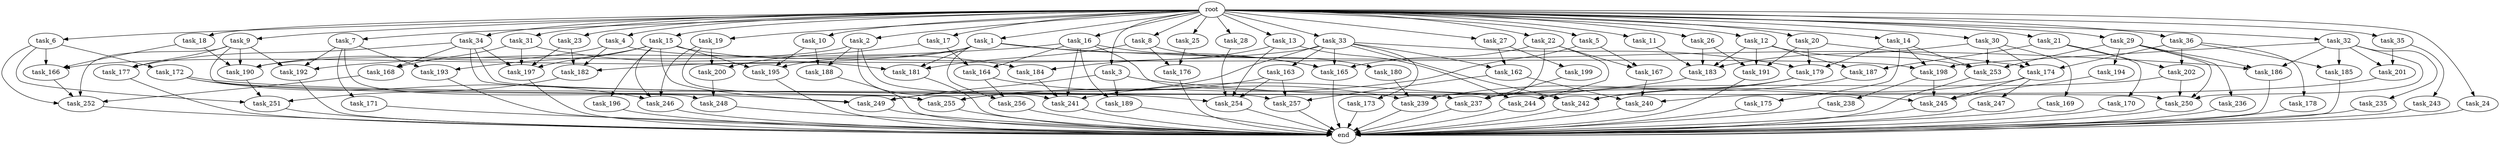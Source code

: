 digraph G {
  root [size="0.000000"];
  task_1 [size="102.400000"];
  task_2 [size="102.400000"];
  task_3 [size="102.400000"];
  task_4 [size="102.400000"];
  task_5 [size="102.400000"];
  task_6 [size="102.400000"];
  task_7 [size="102.400000"];
  task_8 [size="102.400000"];
  task_9 [size="102.400000"];
  task_10 [size="102.400000"];
  task_11 [size="102.400000"];
  task_12 [size="102.400000"];
  task_13 [size="102.400000"];
  task_14 [size="102.400000"];
  task_15 [size="102.400000"];
  task_16 [size="102.400000"];
  task_17 [size="102.400000"];
  task_18 [size="102.400000"];
  task_19 [size="102.400000"];
  task_20 [size="102.400000"];
  task_21 [size="102.400000"];
  task_22 [size="102.400000"];
  task_23 [size="102.400000"];
  task_24 [size="102.400000"];
  task_25 [size="102.400000"];
  task_26 [size="102.400000"];
  task_27 [size="102.400000"];
  task_28 [size="102.400000"];
  task_29 [size="102.400000"];
  task_30 [size="102.400000"];
  task_31 [size="102.400000"];
  task_32 [size="102.400000"];
  task_33 [size="102.400000"];
  task_34 [size="102.400000"];
  task_35 [size="102.400000"];
  task_36 [size="102.400000"];
  task_162 [size="97066260889.600006"];
  task_163 [size="54975581388.800003"];
  task_164 [size="35218731827.200005"];
  task_165 [size="121977071206.400009"];
  task_166 [size="100502234726.400009"];
  task_167 [size="97066260889.600006"];
  task_168 [size="140874927308.800018"];
  task_169 [size="13743895347.200001"];
  task_170 [size="85899345920.000000"];
  task_171 [size="21474836480.000000"];
  task_172 [size="54975581388.800003"];
  task_173 [size="54975581388.800003"];
  task_174 [size="185542587187.200012"];
  task_175 [size="85899345920.000000"];
  task_176 [size="63565515980.800003"];
  task_177 [size="116823110451.200012"];
  task_178 [size="85899345920.000000"];
  task_179 [size="226774273228.800018"];
  task_180 [size="42090679500.800003"];
  task_181 [size="100502234726.400009"];
  task_182 [size="210453397504.000000"];
  task_183 [size="118541097369.600006"];
  task_184 [size="38654705664.000000"];
  task_185 [size="107374182400.000000"];
  task_186 [size="110810156236.800003"];
  task_187 [size="140874927308.800018"];
  task_188 [size="124554051584.000000"];
  task_189 [size="29205777612.800003"];
  task_190 [size="212171384422.400024"];
  task_191 [size="148605868441.600006"];
  task_192 [size="73873437491.199997"];
  task_193 [size="52398601011.200005"];
  task_194 [size="85899345920.000000"];
  task_195 [size="89335319756.800003"];
  task_196 [size="30923764531.200001"];
  task_197 [size="257698037760.000000"];
  task_198 [size="176952652595.200012"];
  task_199 [size="42090679500.800003"];
  task_200 [size="99643241267.200012"];
  task_201 [size="91053306675.200012"];
  task_202 [size="171798691840.000000"];
  task_235 [size="21474836480.000000"];
  task_236 [size="85899345920.000000"];
  task_237 [size="163208757248.000000"];
  task_238 [size="42090679500.800003"];
  task_239 [size="79027398246.400009"];
  task_240 [size="147746874982.399994"];
  task_241 [size="168362718003.200012"];
  task_242 [size="167503724544.000000"];
  task_243 [size="69578470195.199997"];
  task_244 [size="71296457113.600006"];
  task_245 [size="188978561024.000000"];
  task_246 [size="171798691840.000000"];
  task_247 [size="69578470195.199997"];
  task_248 [size="42949672960.000000"];
  task_249 [size="148605868441.600006"];
  task_250 [size="262851998515.200012"];
  task_251 [size="148605868441.600006"];
  task_252 [size="176952652595.200012"];
  task_253 [size="240518168576.000000"];
  task_254 [size="91912300134.400009"];
  task_255 [size="179529632972.800018"];
  task_256 [size="11166914969.600000"];
  task_257 [size="163208757248.000000"];
  end [size="0.000000"];

  root -> task_1 [size="1.000000"];
  root -> task_2 [size="1.000000"];
  root -> task_3 [size="1.000000"];
  root -> task_4 [size="1.000000"];
  root -> task_5 [size="1.000000"];
  root -> task_6 [size="1.000000"];
  root -> task_7 [size="1.000000"];
  root -> task_8 [size="1.000000"];
  root -> task_9 [size="1.000000"];
  root -> task_10 [size="1.000000"];
  root -> task_11 [size="1.000000"];
  root -> task_12 [size="1.000000"];
  root -> task_13 [size="1.000000"];
  root -> task_14 [size="1.000000"];
  root -> task_15 [size="1.000000"];
  root -> task_16 [size="1.000000"];
  root -> task_17 [size="1.000000"];
  root -> task_18 [size="1.000000"];
  root -> task_19 [size="1.000000"];
  root -> task_20 [size="1.000000"];
  root -> task_21 [size="1.000000"];
  root -> task_22 [size="1.000000"];
  root -> task_23 [size="1.000000"];
  root -> task_24 [size="1.000000"];
  root -> task_25 [size="1.000000"];
  root -> task_26 [size="1.000000"];
  root -> task_27 [size="1.000000"];
  root -> task_28 [size="1.000000"];
  root -> task_29 [size="1.000000"];
  root -> task_30 [size="1.000000"];
  root -> task_31 [size="1.000000"];
  root -> task_32 [size="1.000000"];
  root -> task_33 [size="1.000000"];
  root -> task_34 [size="1.000000"];
  root -> task_35 [size="1.000000"];
  root -> task_36 [size="1.000000"];
  task_1 -> task_165 [size="33554432.000000"];
  task_1 -> task_166 [size="33554432.000000"];
  task_1 -> task_181 [size="33554432.000000"];
  task_1 -> task_186 [size="33554432.000000"];
  task_1 -> task_195 [size="33554432.000000"];
  task_1 -> task_256 [size="33554432.000000"];
  task_2 -> task_188 [size="679477248.000000"];
  task_2 -> task_190 [size="679477248.000000"];
  task_2 -> task_241 [size="679477248.000000"];
  task_2 -> task_257 [size="679477248.000000"];
  task_3 -> task_189 [size="75497472.000000"];
  task_3 -> task_245 [size="75497472.000000"];
  task_3 -> task_249 [size="75497472.000000"];
  task_4 -> task_182 [size="679477248.000000"];
  task_4 -> task_190 [size="679477248.000000"];
  task_4 -> task_198 [size="679477248.000000"];
  task_5 -> task_167 [size="536870912.000000"];
  task_5 -> task_255 [size="536870912.000000"];
  task_6 -> task_166 [size="536870912.000000"];
  task_6 -> task_172 [size="536870912.000000"];
  task_6 -> task_251 [size="536870912.000000"];
  task_6 -> task_252 [size="536870912.000000"];
  task_7 -> task_171 [size="209715200.000000"];
  task_7 -> task_192 [size="209715200.000000"];
  task_7 -> task_193 [size="209715200.000000"];
  task_7 -> task_248 [size="209715200.000000"];
  task_8 -> task_176 [size="411041792.000000"];
  task_8 -> task_180 [size="411041792.000000"];
  task_8 -> task_181 [size="411041792.000000"];
  task_9 -> task_177 [size="301989888.000000"];
  task_9 -> task_190 [size="301989888.000000"];
  task_9 -> task_192 [size="301989888.000000"];
  task_9 -> task_252 [size="301989888.000000"];
  task_9 -> task_255 [size="301989888.000000"];
  task_10 -> task_188 [size="536870912.000000"];
  task_10 -> task_195 [size="536870912.000000"];
  task_11 -> task_183 [size="411041792.000000"];
  task_12 -> task_183 [size="536870912.000000"];
  task_12 -> task_187 [size="536870912.000000"];
  task_12 -> task_191 [size="536870912.000000"];
  task_12 -> task_253 [size="536870912.000000"];
  task_13 -> task_184 [size="75497472.000000"];
  task_13 -> task_244 [size="75497472.000000"];
  task_13 -> task_254 [size="75497472.000000"];
  task_14 -> task_175 [size="838860800.000000"];
  task_14 -> task_179 [size="838860800.000000"];
  task_14 -> task_198 [size="838860800.000000"];
  task_14 -> task_253 [size="838860800.000000"];
  task_15 -> task_184 [size="301989888.000000"];
  task_15 -> task_193 [size="301989888.000000"];
  task_15 -> task_195 [size="301989888.000000"];
  task_15 -> task_196 [size="301989888.000000"];
  task_15 -> task_197 [size="301989888.000000"];
  task_15 -> task_246 [size="301989888.000000"];
  task_15 -> task_249 [size="301989888.000000"];
  task_16 -> task_164 [size="209715200.000000"];
  task_16 -> task_165 [size="209715200.000000"];
  task_16 -> task_189 [size="209715200.000000"];
  task_16 -> task_192 [size="209715200.000000"];
  task_16 -> task_241 [size="209715200.000000"];
  task_16 -> task_242 [size="209715200.000000"];
  task_17 -> task_164 [size="134217728.000000"];
  task_17 -> task_200 [size="134217728.000000"];
  task_18 -> task_166 [size="411041792.000000"];
  task_18 -> task_190 [size="411041792.000000"];
  task_19 -> task_200 [size="838860800.000000"];
  task_19 -> task_246 [size="838860800.000000"];
  task_19 -> task_255 [size="838860800.000000"];
  task_20 -> task_174 [size="838860800.000000"];
  task_20 -> task_179 [size="838860800.000000"];
  task_20 -> task_191 [size="838860800.000000"];
  task_21 -> task_170 [size="838860800.000000"];
  task_21 -> task_187 [size="838860800.000000"];
  task_21 -> task_202 [size="838860800.000000"];
  task_22 -> task_165 [size="411041792.000000"];
  task_22 -> task_167 [size="411041792.000000"];
  task_22 -> task_239 [size="411041792.000000"];
  task_22 -> task_244 [size="411041792.000000"];
  task_23 -> task_182 [size="838860800.000000"];
  task_23 -> task_197 [size="838860800.000000"];
  task_24 -> end [size="1.000000"];
  task_25 -> task_176 [size="209715200.000000"];
  task_26 -> task_183 [size="75497472.000000"];
  task_26 -> task_191 [size="75497472.000000"];
  task_27 -> task_162 [size="411041792.000000"];
  task_27 -> task_199 [size="411041792.000000"];
  task_28 -> task_254 [size="209715200.000000"];
  task_29 -> task_186 [size="838860800.000000"];
  task_29 -> task_194 [size="838860800.000000"];
  task_29 -> task_236 [size="838860800.000000"];
  task_29 -> task_250 [size="838860800.000000"];
  task_29 -> task_253 [size="838860800.000000"];
  task_30 -> task_169 [size="134217728.000000"];
  task_30 -> task_174 [size="134217728.000000"];
  task_30 -> task_183 [size="134217728.000000"];
  task_30 -> task_253 [size="134217728.000000"];
  task_31 -> task_168 [size="536870912.000000"];
  task_31 -> task_181 [size="536870912.000000"];
  task_31 -> task_197 [size="536870912.000000"];
  task_32 -> task_185 [size="209715200.000000"];
  task_32 -> task_186 [size="209715200.000000"];
  task_32 -> task_198 [size="209715200.000000"];
  task_32 -> task_201 [size="209715200.000000"];
  task_32 -> task_235 [size="209715200.000000"];
  task_32 -> task_250 [size="209715200.000000"];
  task_33 -> task_162 [size="536870912.000000"];
  task_33 -> task_163 [size="536870912.000000"];
  task_33 -> task_165 [size="536870912.000000"];
  task_33 -> task_173 [size="536870912.000000"];
  task_33 -> task_179 [size="536870912.000000"];
  task_33 -> task_182 [size="536870912.000000"];
  task_33 -> task_242 [size="536870912.000000"];
  task_33 -> task_249 [size="536870912.000000"];
  task_34 -> task_168 [size="838860800.000000"];
  task_34 -> task_177 [size="838860800.000000"];
  task_34 -> task_197 [size="838860800.000000"];
  task_34 -> task_237 [size="838860800.000000"];
  task_34 -> task_250 [size="838860800.000000"];
  task_35 -> task_201 [size="679477248.000000"];
  task_35 -> task_243 [size="679477248.000000"];
  task_36 -> task_174 [size="838860800.000000"];
  task_36 -> task_178 [size="838860800.000000"];
  task_36 -> task_185 [size="838860800.000000"];
  task_36 -> task_202 [size="838860800.000000"];
  task_162 -> task_240 [size="838860800.000000"];
  task_162 -> task_257 [size="838860800.000000"];
  task_163 -> task_254 [size="75497472.000000"];
  task_163 -> task_255 [size="75497472.000000"];
  task_163 -> task_257 [size="75497472.000000"];
  task_164 -> task_239 [size="75497472.000000"];
  task_164 -> task_256 [size="75497472.000000"];
  task_165 -> end [size="1.000000"];
  task_166 -> task_252 [size="679477248.000000"];
  task_167 -> task_240 [size="301989888.000000"];
  task_168 -> task_252 [size="209715200.000000"];
  task_169 -> end [size="1.000000"];
  task_170 -> end [size="1.000000"];
  task_171 -> end [size="1.000000"];
  task_172 -> task_246 [size="536870912.000000"];
  task_172 -> task_249 [size="536870912.000000"];
  task_172 -> task_254 [size="536870912.000000"];
  task_173 -> end [size="1.000000"];
  task_174 -> task_242 [size="679477248.000000"];
  task_174 -> task_245 [size="679477248.000000"];
  task_174 -> task_247 [size="679477248.000000"];
  task_175 -> end [size="1.000000"];
  task_176 -> end [size="1.000000"];
  task_177 -> end [size="1.000000"];
  task_178 -> end [size="1.000000"];
  task_179 -> task_242 [size="209715200.000000"];
  task_179 -> task_244 [size="209715200.000000"];
  task_180 -> task_239 [size="209715200.000000"];
  task_181 -> end [size="1.000000"];
  task_182 -> task_251 [size="838860800.000000"];
  task_183 -> task_241 [size="75497472.000000"];
  task_184 -> task_241 [size="679477248.000000"];
  task_185 -> end [size="1.000000"];
  task_186 -> end [size="1.000000"];
  task_187 -> task_239 [size="75497472.000000"];
  task_188 -> end [size="1.000000"];
  task_189 -> end [size="1.000000"];
  task_190 -> task_251 [size="75497472.000000"];
  task_191 -> end [size="1.000000"];
  task_192 -> end [size="1.000000"];
  task_193 -> end [size="1.000000"];
  task_194 -> task_245 [size="679477248.000000"];
  task_195 -> end [size="1.000000"];
  task_196 -> end [size="1.000000"];
  task_197 -> end [size="1.000000"];
  task_198 -> task_238 [size="411041792.000000"];
  task_198 -> task_245 [size="411041792.000000"];
  task_199 -> task_237 [size="75497472.000000"];
  task_200 -> task_248 [size="209715200.000000"];
  task_201 -> task_240 [size="301989888.000000"];
  task_202 -> task_237 [size="679477248.000000"];
  task_202 -> task_250 [size="679477248.000000"];
  task_235 -> end [size="1.000000"];
  task_236 -> end [size="1.000000"];
  task_237 -> end [size="1.000000"];
  task_238 -> end [size="1.000000"];
  task_239 -> end [size="1.000000"];
  task_240 -> end [size="1.000000"];
  task_241 -> end [size="1.000000"];
  task_242 -> end [size="1.000000"];
  task_243 -> end [size="1.000000"];
  task_244 -> end [size="1.000000"];
  task_245 -> end [size="1.000000"];
  task_246 -> end [size="1.000000"];
  task_247 -> end [size="1.000000"];
  task_248 -> end [size="1.000000"];
  task_249 -> end [size="1.000000"];
  task_250 -> end [size="1.000000"];
  task_251 -> end [size="1.000000"];
  task_252 -> end [size="1.000000"];
  task_253 -> end [size="1.000000"];
  task_254 -> end [size="1.000000"];
  task_255 -> end [size="1.000000"];
  task_256 -> end [size="1.000000"];
  task_257 -> end [size="1.000000"];
}
